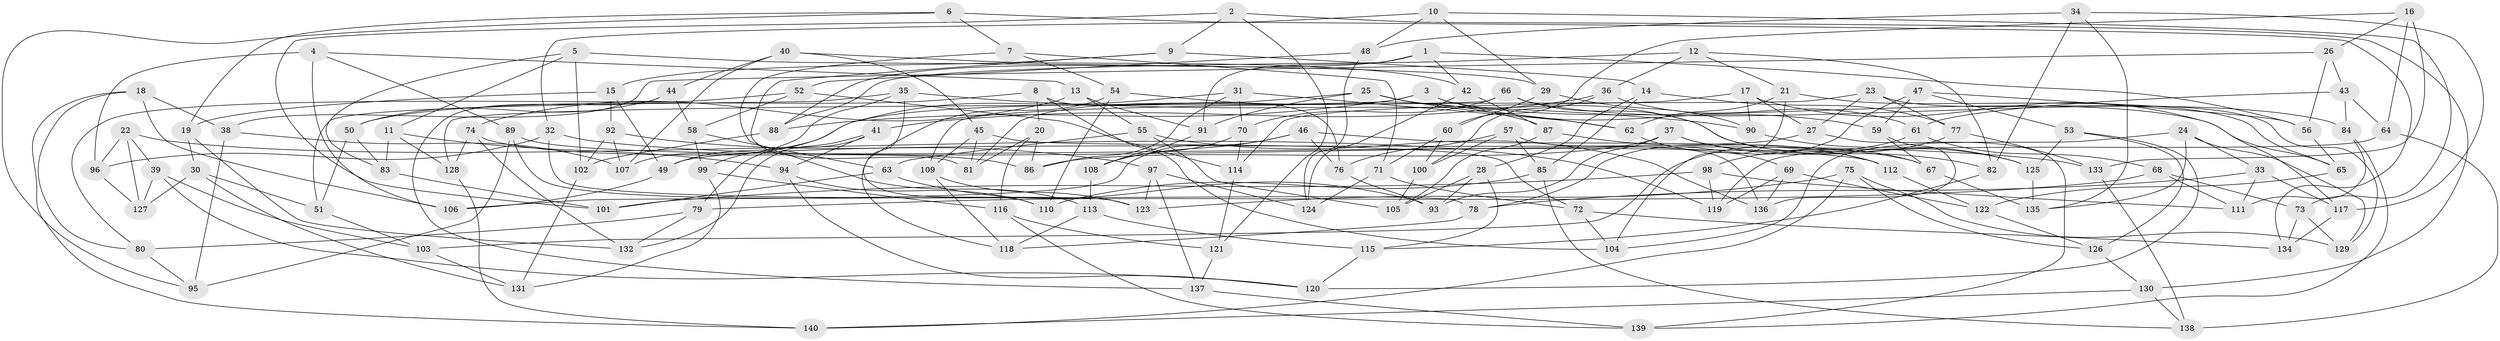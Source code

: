 // coarse degree distribution, {6: 0.611764705882353, 4: 0.3411764705882353, 5: 0.03529411764705882, 3: 0.011764705882352941}
// Generated by graph-tools (version 1.1) at 2025/42/03/06/25 10:42:21]
// undirected, 140 vertices, 280 edges
graph export_dot {
graph [start="1"]
  node [color=gray90,style=filled];
  1;
  2;
  3;
  4;
  5;
  6;
  7;
  8;
  9;
  10;
  11;
  12;
  13;
  14;
  15;
  16;
  17;
  18;
  19;
  20;
  21;
  22;
  23;
  24;
  25;
  26;
  27;
  28;
  29;
  30;
  31;
  32;
  33;
  34;
  35;
  36;
  37;
  38;
  39;
  40;
  41;
  42;
  43;
  44;
  45;
  46;
  47;
  48;
  49;
  50;
  51;
  52;
  53;
  54;
  55;
  56;
  57;
  58;
  59;
  60;
  61;
  62;
  63;
  64;
  65;
  66;
  67;
  68;
  69;
  70;
  71;
  72;
  73;
  74;
  75;
  76;
  77;
  78;
  79;
  80;
  81;
  82;
  83;
  84;
  85;
  86;
  87;
  88;
  89;
  90;
  91;
  92;
  93;
  94;
  95;
  96;
  97;
  98;
  99;
  100;
  101;
  102;
  103;
  104;
  105;
  106;
  107;
  108;
  109;
  110;
  111;
  112;
  113;
  114;
  115;
  116;
  117;
  118;
  119;
  120;
  121;
  122;
  123;
  124;
  125;
  126;
  127;
  128;
  129;
  130;
  131;
  132;
  133;
  134;
  135;
  136;
  137;
  138;
  139;
  140;
  1 -- 91;
  1 -- 42;
  1 -- 88;
  1 -- 56;
  2 -- 121;
  2 -- 9;
  2 -- 130;
  2 -- 101;
  3 -- 81;
  3 -- 59;
  3 -- 65;
  3 -- 88;
  4 -- 13;
  4 -- 106;
  4 -- 96;
  4 -- 89;
  5 -- 29;
  5 -- 83;
  5 -- 11;
  5 -- 102;
  6 -- 7;
  6 -- 95;
  6 -- 19;
  6 -- 134;
  7 -- 71;
  7 -- 113;
  7 -- 54;
  8 -- 20;
  8 -- 50;
  8 -- 104;
  8 -- 76;
  9 -- 15;
  9 -- 14;
  9 -- 81;
  10 -- 48;
  10 -- 73;
  10 -- 29;
  10 -- 32;
  11 -- 128;
  11 -- 94;
  11 -- 83;
  12 -- 82;
  12 -- 36;
  12 -- 21;
  12 -- 88;
  13 -- 55;
  13 -- 91;
  13 -- 74;
  14 -- 77;
  14 -- 85;
  14 -- 28;
  15 -- 92;
  15 -- 19;
  15 -- 49;
  16 -- 60;
  16 -- 133;
  16 -- 64;
  16 -- 26;
  17 -- 90;
  17 -- 117;
  17 -- 114;
  17 -- 27;
  18 -- 38;
  18 -- 80;
  18 -- 106;
  18 -- 140;
  19 -- 132;
  19 -- 30;
  20 -- 116;
  20 -- 81;
  20 -- 86;
  21 -- 104;
  21 -- 65;
  21 -- 62;
  22 -- 39;
  22 -- 96;
  22 -- 119;
  22 -- 127;
  23 -- 129;
  23 -- 109;
  23 -- 27;
  23 -- 77;
  24 -- 104;
  24 -- 33;
  24 -- 135;
  24 -- 129;
  25 -- 49;
  25 -- 62;
  25 -- 125;
  25 -- 91;
  26 -- 56;
  26 -- 43;
  26 -- 38;
  27 -- 49;
  27 -- 139;
  28 -- 105;
  28 -- 93;
  28 -- 115;
  29 -- 60;
  29 -- 90;
  30 -- 131;
  30 -- 51;
  30 -- 127;
  31 -- 86;
  31 -- 70;
  31 -- 99;
  31 -- 62;
  32 -- 78;
  32 -- 133;
  32 -- 96;
  33 -- 78;
  33 -- 111;
  33 -- 117;
  34 -- 117;
  34 -- 82;
  34 -- 135;
  34 -- 48;
  35 -- 51;
  35 -- 107;
  35 -- 90;
  35 -- 110;
  36 -- 61;
  36 -- 100;
  36 -- 41;
  37 -- 93;
  37 -- 86;
  37 -- 82;
  37 -- 67;
  38 -- 95;
  38 -- 107;
  39 -- 120;
  39 -- 127;
  39 -- 103;
  40 -- 44;
  40 -- 45;
  40 -- 42;
  40 -- 107;
  41 -- 94;
  41 -- 79;
  41 -- 132;
  42 -- 124;
  42 -- 87;
  43 -- 61;
  43 -- 84;
  43 -- 64;
  44 -- 50;
  44 -- 137;
  44 -- 58;
  45 -- 81;
  45 -- 72;
  45 -- 109;
  46 -- 67;
  46 -- 108;
  46 -- 76;
  46 -- 106;
  47 -- 59;
  47 -- 53;
  47 -- 78;
  47 -- 56;
  48 -- 52;
  48 -- 124;
  49 -- 106;
  50 -- 83;
  50 -- 51;
  51 -- 103;
  52 -- 114;
  52 -- 80;
  52 -- 58;
  53 -- 125;
  53 -- 120;
  53 -- 126;
  54 -- 110;
  54 -- 87;
  54 -- 118;
  55 -- 136;
  55 -- 105;
  55 -- 63;
  56 -- 65;
  57 -- 136;
  57 -- 85;
  57 -- 76;
  57 -- 100;
  58 -- 63;
  58 -- 99;
  59 -- 136;
  59 -- 67;
  60 -- 100;
  60 -- 71;
  61 -- 103;
  61 -- 68;
  62 -- 69;
  63 -- 93;
  63 -- 101;
  64 -- 119;
  64 -- 138;
  65 -- 122;
  66 -- 112;
  66 -- 84;
  66 -- 70;
  66 -- 128;
  67 -- 135;
  68 -- 73;
  68 -- 111;
  68 -- 79;
  69 -- 122;
  69 -- 136;
  69 -- 119;
  70 -- 114;
  70 -- 108;
  71 -- 124;
  71 -- 72;
  72 -- 134;
  72 -- 104;
  73 -- 129;
  73 -- 134;
  74 -- 132;
  74 -- 86;
  74 -- 128;
  75 -- 129;
  75 -- 123;
  75 -- 140;
  75 -- 126;
  76 -- 93;
  77 -- 98;
  77 -- 133;
  78 -- 118;
  79 -- 132;
  79 -- 80;
  80 -- 95;
  82 -- 115;
  83 -- 101;
  84 -- 139;
  84 -- 111;
  85 -- 110;
  85 -- 138;
  87 -- 105;
  87 -- 112;
  88 -- 102;
  89 -- 95;
  89 -- 112;
  89 -- 123;
  90 -- 125;
  91 -- 108;
  92 -- 97;
  92 -- 107;
  92 -- 102;
  94 -- 110;
  94 -- 120;
  96 -- 127;
  97 -- 137;
  97 -- 124;
  97 -- 123;
  98 -- 119;
  98 -- 111;
  98 -- 101;
  99 -- 116;
  99 -- 131;
  100 -- 105;
  102 -- 131;
  103 -- 131;
  108 -- 113;
  109 -- 123;
  109 -- 118;
  112 -- 122;
  113 -- 115;
  113 -- 118;
  114 -- 121;
  115 -- 120;
  116 -- 139;
  116 -- 121;
  117 -- 134;
  121 -- 137;
  122 -- 126;
  125 -- 135;
  126 -- 130;
  128 -- 140;
  130 -- 140;
  130 -- 138;
  133 -- 138;
  137 -- 139;
}
